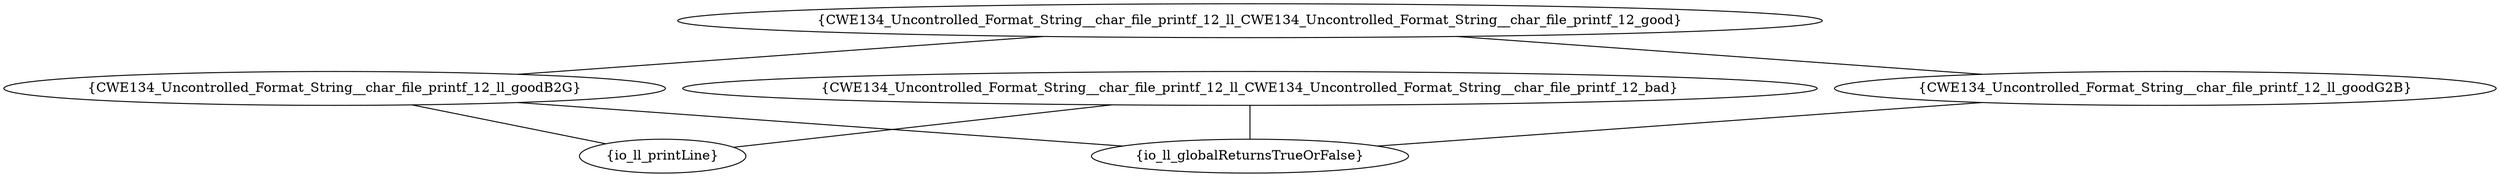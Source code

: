 graph "cg graph" {
CWE134_Uncontrolled_Format_String__char_file_printf_12_ll_goodB2G [label="{CWE134_Uncontrolled_Format_String__char_file_printf_12_ll_goodB2G}"];
io_ll_globalReturnsTrueOrFalse [label="{io_ll_globalReturnsTrueOrFalse}"];
io_ll_printLine [label="{io_ll_printLine}"];
CWE134_Uncontrolled_Format_String__char_file_printf_12_ll_CWE134_Uncontrolled_Format_String__char_file_printf_12_bad [label="{CWE134_Uncontrolled_Format_String__char_file_printf_12_ll_CWE134_Uncontrolled_Format_String__char_file_printf_12_bad}"];
CWE134_Uncontrolled_Format_String__char_file_printf_12_ll_goodG2B [label="{CWE134_Uncontrolled_Format_String__char_file_printf_12_ll_goodG2B}"];
CWE134_Uncontrolled_Format_String__char_file_printf_12_ll_CWE134_Uncontrolled_Format_String__char_file_printf_12_good [label="{CWE134_Uncontrolled_Format_String__char_file_printf_12_ll_CWE134_Uncontrolled_Format_String__char_file_printf_12_good}"];
CWE134_Uncontrolled_Format_String__char_file_printf_12_ll_goodB2G -- io_ll_globalReturnsTrueOrFalse;
CWE134_Uncontrolled_Format_String__char_file_printf_12_ll_goodB2G -- io_ll_printLine;
CWE134_Uncontrolled_Format_String__char_file_printf_12_ll_CWE134_Uncontrolled_Format_String__char_file_printf_12_bad -- io_ll_globalReturnsTrueOrFalse;
CWE134_Uncontrolled_Format_String__char_file_printf_12_ll_CWE134_Uncontrolled_Format_String__char_file_printf_12_bad -- io_ll_printLine;
CWE134_Uncontrolled_Format_String__char_file_printf_12_ll_goodG2B -- io_ll_globalReturnsTrueOrFalse;
CWE134_Uncontrolled_Format_String__char_file_printf_12_ll_CWE134_Uncontrolled_Format_String__char_file_printf_12_good -- CWE134_Uncontrolled_Format_String__char_file_printf_12_ll_goodB2G;
CWE134_Uncontrolled_Format_String__char_file_printf_12_ll_CWE134_Uncontrolled_Format_String__char_file_printf_12_good -- CWE134_Uncontrolled_Format_String__char_file_printf_12_ll_goodG2B;
}
